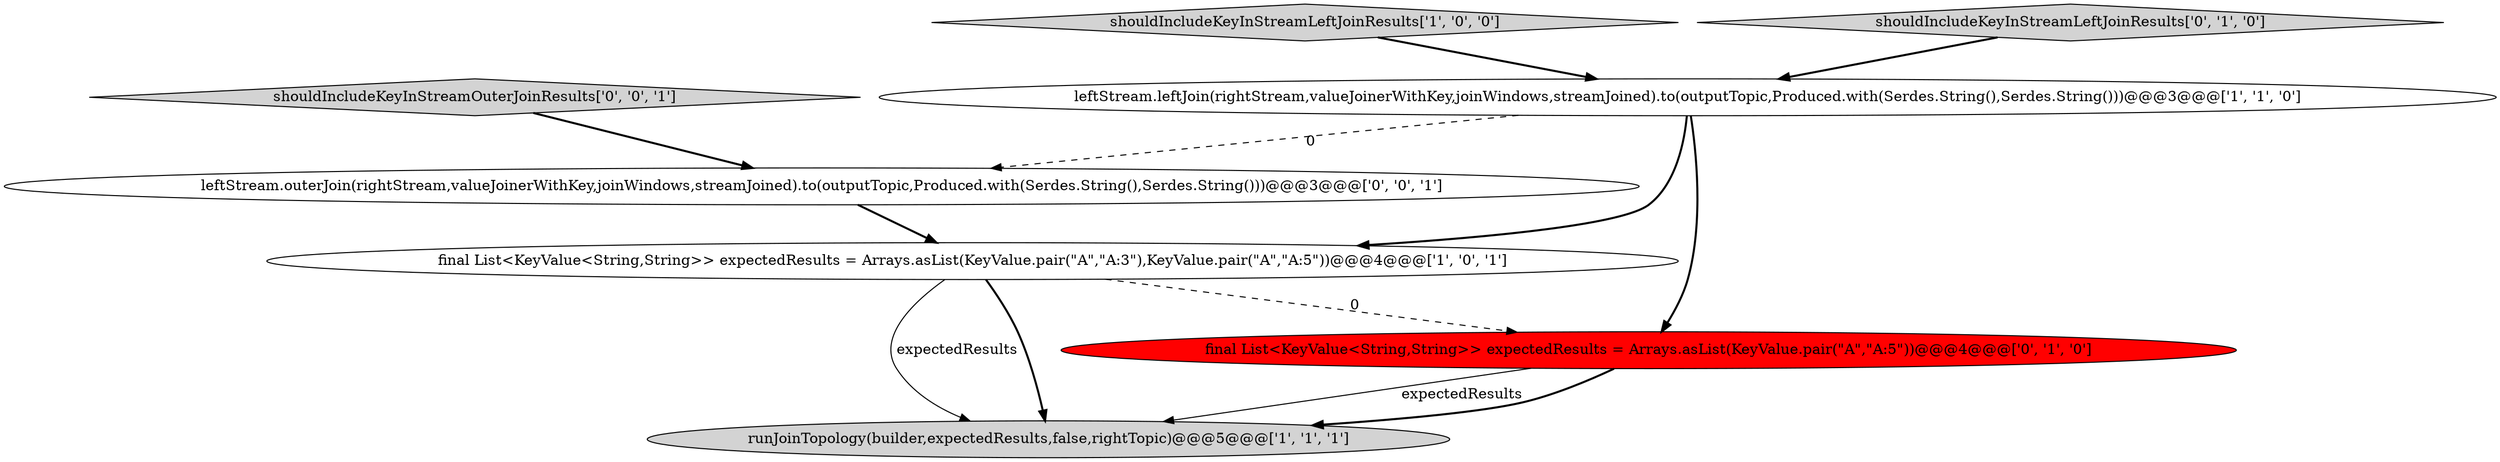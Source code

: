 digraph {
7 [style = filled, label = "leftStream.outerJoin(rightStream,valueJoinerWithKey,joinWindows,streamJoined).to(outputTopic,Produced.with(Serdes.String(),Serdes.String()))@@@3@@@['0', '0', '1']", fillcolor = white, shape = ellipse image = "AAA0AAABBB3BBB"];
1 [style = filled, label = "shouldIncludeKeyInStreamLeftJoinResults['1', '0', '0']", fillcolor = lightgray, shape = diamond image = "AAA0AAABBB1BBB"];
0 [style = filled, label = "runJoinTopology(builder,expectedResults,false,rightTopic)@@@5@@@['1', '1', '1']", fillcolor = lightgray, shape = ellipse image = "AAA0AAABBB1BBB"];
2 [style = filled, label = "leftStream.leftJoin(rightStream,valueJoinerWithKey,joinWindows,streamJoined).to(outputTopic,Produced.with(Serdes.String(),Serdes.String()))@@@3@@@['1', '1', '0']", fillcolor = white, shape = ellipse image = "AAA0AAABBB1BBB"];
3 [style = filled, label = "final List<KeyValue<String,String>> expectedResults = Arrays.asList(KeyValue.pair(\"A\",\"A:3\"),KeyValue.pair(\"A\",\"A:5\"))@@@4@@@['1', '0', '1']", fillcolor = white, shape = ellipse image = "AAA0AAABBB1BBB"];
5 [style = filled, label = "shouldIncludeKeyInStreamLeftJoinResults['0', '1', '0']", fillcolor = lightgray, shape = diamond image = "AAA0AAABBB2BBB"];
4 [style = filled, label = "final List<KeyValue<String,String>> expectedResults = Arrays.asList(KeyValue.pair(\"A\",\"A:5\"))@@@4@@@['0', '1', '0']", fillcolor = red, shape = ellipse image = "AAA1AAABBB2BBB"];
6 [style = filled, label = "shouldIncludeKeyInStreamOuterJoinResults['0', '0', '1']", fillcolor = lightgray, shape = diamond image = "AAA0AAABBB3BBB"];
3->0 [style = solid, label="expectedResults"];
5->2 [style = bold, label=""];
1->2 [style = bold, label=""];
6->7 [style = bold, label=""];
2->7 [style = dashed, label="0"];
3->4 [style = dashed, label="0"];
2->4 [style = bold, label=""];
4->0 [style = solid, label="expectedResults"];
7->3 [style = bold, label=""];
3->0 [style = bold, label=""];
2->3 [style = bold, label=""];
4->0 [style = bold, label=""];
}
